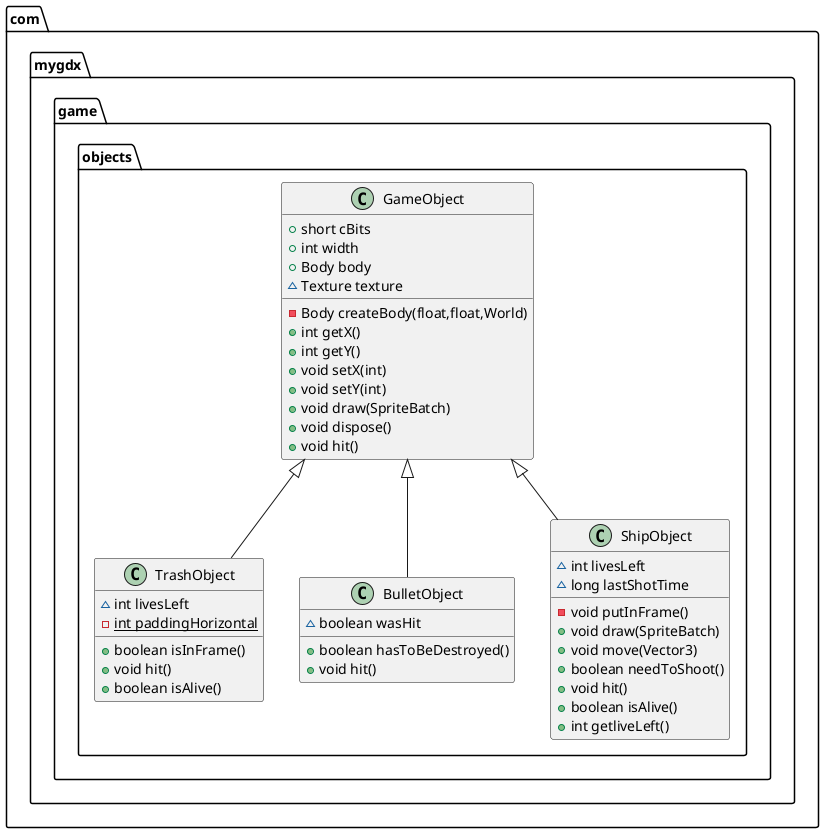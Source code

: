 @startuml
class com.mygdx.game.objects.TrashObject {
~ int livesLeft
- {static} int paddingHorizontal
+ boolean isInFrame()
+ void hit()
+ boolean isAlive()
}


class com.mygdx.game.objects.BulletObject {
~ boolean wasHit
+ boolean hasToBeDestroyed()
+ void hit()
}


class com.mygdx.game.objects.ShipObject {
~ int livesLeft
~ long lastShotTime
- void putInFrame()
+ void draw(SpriteBatch)
+ void move(Vector3)
+ boolean needToShoot()
+ void hit()
+ boolean isAlive()
+ int getliveLeft()
}


class com.mygdx.game.objects.GameObject {
+ short cBits
+ int width
+ Body body
~ Texture texture
- Body createBody(float,float,World)
+ int getX()
+ int getY()
+ void setX(int)
+ void setY(int)
+ void draw(SpriteBatch)
+ void dispose()
+ void hit()
}




com.mygdx.game.objects.GameObject <|-- com.mygdx.game.objects.TrashObject
com.mygdx.game.objects.GameObject <|-- com.mygdx.game.objects.BulletObject
com.mygdx.game.objects.GameObject <|-- com.mygdx.game.objects.ShipObject
@enduml